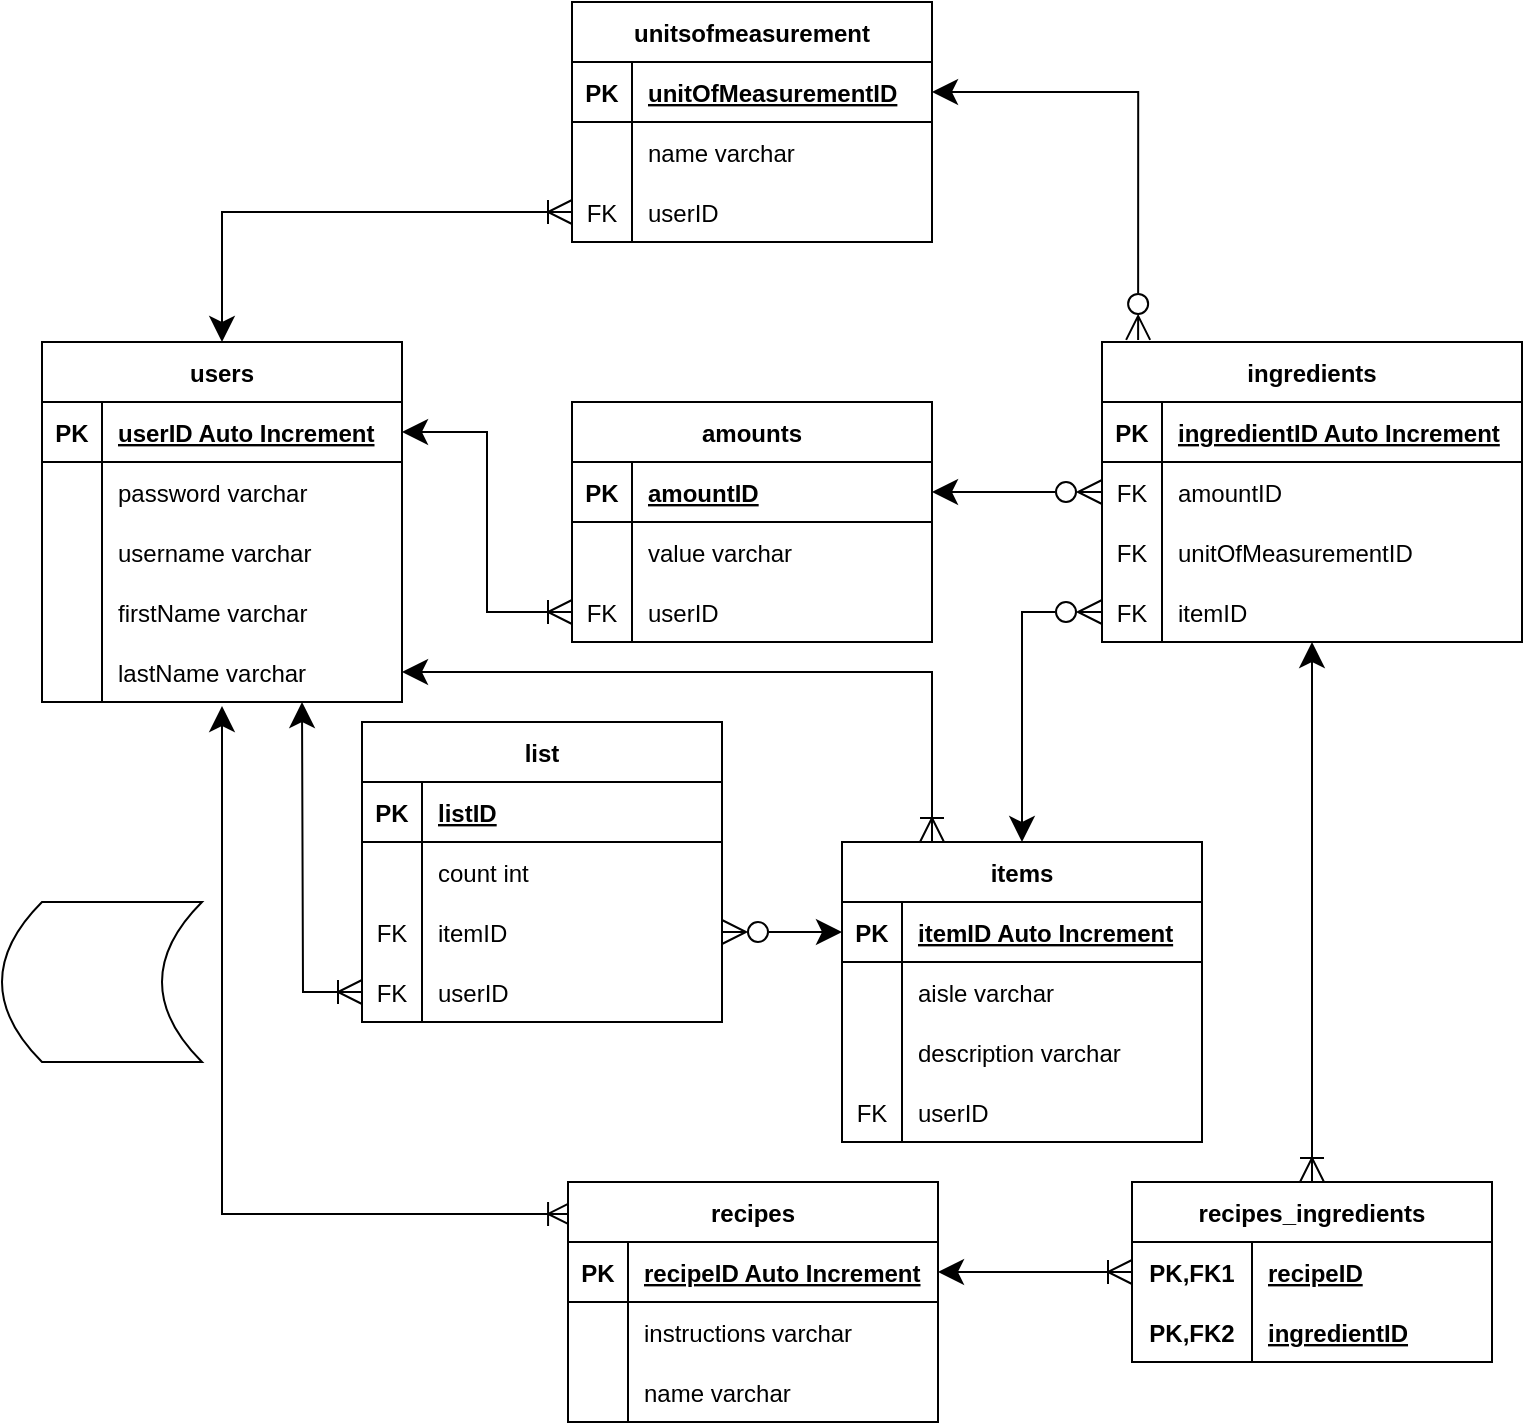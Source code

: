 <mxfile version="19.0.0" type="github">
  <diagram id="sZjVrMlbHQH7y-1jnK4U" name="Page-1">
    <mxGraphModel dx="950" dy="454" grid="1" gridSize="10" guides="1" tooltips="1" connect="1" arrows="1" fold="1" page="1" pageScale="1" pageWidth="850" pageHeight="1100" math="0" shadow="0">
      <root>
        <object label="" userID="" username="" password="" firstName="" lastName="" id="0">
          <mxCell />
        </object>
        <mxCell id="1" parent="0" />
        <mxCell id="4wrpcH3v7Khurkjo0Etw-15" value="users" style="shape=table;startSize=30;container=1;collapsible=0;childLayout=tableLayout;fixedRows=1;rowLines=0;fontStyle=1;align=center;resizeLast=1;rounded=0;shadow=0;sketch=0;fillColor=#FFFFFF;backgroundOutline=0;resizable=0;rotatable=0;fillOpacity=100;strokeOpacity=100;noLabel=0;" parent="1" vertex="1">
          <mxGeometry x="70" y="210" width="180" height="180" as="geometry" />
        </mxCell>
        <mxCell id="4wrpcH3v7Khurkjo0Etw-16" value="" style="shape=tableRow;horizontal=0;startSize=0;swimlaneHead=0;swimlaneBody=0;fillColor=none;collapsible=0;dropTarget=0;points=[[0,0.5],[1,0.5]];portConstraint=eastwest;top=0;left=0;right=0;bottom=1;" parent="4wrpcH3v7Khurkjo0Etw-15" vertex="1">
          <mxGeometry y="30" width="180" height="30" as="geometry" />
        </mxCell>
        <mxCell id="4wrpcH3v7Khurkjo0Etw-17" value="PK" style="shape=partialRectangle;connectable=0;fillColor=none;top=0;left=0;bottom=0;right=0;fontStyle=1;overflow=hidden;" parent="4wrpcH3v7Khurkjo0Etw-16" vertex="1">
          <mxGeometry width="30" height="30" as="geometry">
            <mxRectangle width="30" height="30" as="alternateBounds" />
          </mxGeometry>
        </mxCell>
        <mxCell id="4wrpcH3v7Khurkjo0Etw-18" value="userID Auto Increment" style="shape=partialRectangle;connectable=0;fillColor=none;top=0;left=0;bottom=0;right=0;align=left;spacingLeft=6;fontStyle=5;overflow=hidden;" parent="4wrpcH3v7Khurkjo0Etw-16" vertex="1">
          <mxGeometry x="30" width="150" height="30" as="geometry">
            <mxRectangle width="150" height="30" as="alternateBounds" />
          </mxGeometry>
        </mxCell>
        <mxCell id="4wrpcH3v7Khurkjo0Etw-22" value="" style="shape=tableRow;horizontal=0;startSize=0;swimlaneHead=0;swimlaneBody=0;fillColor=none;collapsible=0;dropTarget=0;points=[[0,0.5],[1,0.5]];portConstraint=eastwest;top=0;left=0;right=0;bottom=0;" parent="4wrpcH3v7Khurkjo0Etw-15" vertex="1">
          <mxGeometry y="60" width="180" height="30" as="geometry" />
        </mxCell>
        <mxCell id="4wrpcH3v7Khurkjo0Etw-23" value="" style="shape=partialRectangle;connectable=0;fillColor=none;top=0;left=0;bottom=0;right=0;editable=1;overflow=hidden;" parent="4wrpcH3v7Khurkjo0Etw-22" vertex="1">
          <mxGeometry width="30" height="30" as="geometry">
            <mxRectangle width="30" height="30" as="alternateBounds" />
          </mxGeometry>
        </mxCell>
        <mxCell id="4wrpcH3v7Khurkjo0Etw-24" value="password varchar" style="shape=partialRectangle;connectable=0;fillColor=none;top=0;left=0;bottom=0;right=0;align=left;spacingLeft=6;overflow=hidden;" parent="4wrpcH3v7Khurkjo0Etw-22" vertex="1">
          <mxGeometry x="30" width="150" height="30" as="geometry">
            <mxRectangle width="150" height="30" as="alternateBounds" />
          </mxGeometry>
        </mxCell>
        <mxCell id="4wrpcH3v7Khurkjo0Etw-19" value="" style="shape=tableRow;horizontal=0;startSize=0;swimlaneHead=0;swimlaneBody=0;fillColor=none;collapsible=0;dropTarget=0;points=[[0,0.5],[1,0.5]];portConstraint=eastwest;top=0;left=0;right=0;bottom=0;" parent="4wrpcH3v7Khurkjo0Etw-15" vertex="1">
          <mxGeometry y="90" width="180" height="30" as="geometry" />
        </mxCell>
        <mxCell id="4wrpcH3v7Khurkjo0Etw-20" value="" style="shape=partialRectangle;connectable=0;fillColor=none;top=0;left=0;bottom=0;right=0;editable=1;overflow=hidden;" parent="4wrpcH3v7Khurkjo0Etw-19" vertex="1">
          <mxGeometry width="30" height="30" as="geometry">
            <mxRectangle width="30" height="30" as="alternateBounds" />
          </mxGeometry>
        </mxCell>
        <mxCell id="4wrpcH3v7Khurkjo0Etw-21" value="username varchar" style="shape=partialRectangle;connectable=0;fillColor=none;top=0;left=0;bottom=0;right=0;align=left;spacingLeft=6;overflow=hidden;" parent="4wrpcH3v7Khurkjo0Etw-19" vertex="1">
          <mxGeometry x="30" width="150" height="30" as="geometry">
            <mxRectangle width="150" height="30" as="alternateBounds" />
          </mxGeometry>
        </mxCell>
        <mxCell id="4wrpcH3v7Khurkjo0Etw-25" value="" style="shape=tableRow;horizontal=0;startSize=0;swimlaneHead=0;swimlaneBody=0;fillColor=none;collapsible=0;dropTarget=0;points=[[0,0.5],[1,0.5]];portConstraint=eastwest;top=0;left=0;right=0;bottom=0;" parent="4wrpcH3v7Khurkjo0Etw-15" vertex="1">
          <mxGeometry y="120" width="180" height="30" as="geometry" />
        </mxCell>
        <mxCell id="4wrpcH3v7Khurkjo0Etw-26" value="" style="shape=partialRectangle;connectable=0;fillColor=none;top=0;left=0;bottom=0;right=0;editable=1;overflow=hidden;" parent="4wrpcH3v7Khurkjo0Etw-25" vertex="1">
          <mxGeometry width="30" height="30" as="geometry">
            <mxRectangle width="30" height="30" as="alternateBounds" />
          </mxGeometry>
        </mxCell>
        <mxCell id="4wrpcH3v7Khurkjo0Etw-27" value="firstName varchar" style="shape=partialRectangle;connectable=0;fillColor=none;top=0;left=0;bottom=0;right=0;align=left;spacingLeft=6;overflow=hidden;" parent="4wrpcH3v7Khurkjo0Etw-25" vertex="1">
          <mxGeometry x="30" width="150" height="30" as="geometry">
            <mxRectangle width="150" height="30" as="alternateBounds" />
          </mxGeometry>
        </mxCell>
        <mxCell id="4wrpcH3v7Khurkjo0Etw-31" style="shape=tableRow;horizontal=0;startSize=0;swimlaneHead=0;swimlaneBody=0;fillColor=none;collapsible=0;dropTarget=0;points=[[0,0.5],[1,0.5]];portConstraint=eastwest;top=0;left=0;right=0;bottom=0;" parent="4wrpcH3v7Khurkjo0Etw-15" vertex="1">
          <mxGeometry y="150" width="180" height="30" as="geometry" />
        </mxCell>
        <mxCell id="4wrpcH3v7Khurkjo0Etw-32" style="shape=partialRectangle;connectable=0;fillColor=none;top=0;left=0;bottom=0;right=0;editable=1;overflow=hidden;" parent="4wrpcH3v7Khurkjo0Etw-31" vertex="1">
          <mxGeometry width="30" height="30" as="geometry">
            <mxRectangle width="30" height="30" as="alternateBounds" />
          </mxGeometry>
        </mxCell>
        <mxCell id="4wrpcH3v7Khurkjo0Etw-33" value="lastName varchar" style="shape=partialRectangle;connectable=0;fillColor=none;top=0;left=0;bottom=0;right=0;align=left;spacingLeft=6;overflow=hidden;" parent="4wrpcH3v7Khurkjo0Etw-31" vertex="1">
          <mxGeometry x="30" width="150" height="30" as="geometry">
            <mxRectangle width="150" height="30" as="alternateBounds" />
          </mxGeometry>
        </mxCell>
        <mxCell id="-CMb--glRkZVgNSPvMuJ-9" style="edgeStyle=orthogonalEdgeStyle;rounded=0;orthogonalLoop=1;jettySize=auto;html=1;exitX=0.25;exitY=0;exitDx=0;exitDy=0;entryX=1;entryY=0.5;entryDx=0;entryDy=0;startArrow=ERoneToMany;startFill=0;startSize=10;endSize=10;" parent="1" source="4wrpcH3v7Khurkjo0Etw-34" target="4wrpcH3v7Khurkjo0Etw-31" edge="1">
          <mxGeometry relative="1" as="geometry" />
        </mxCell>
        <mxCell id="4wrpcH3v7Khurkjo0Etw-34" value="items" style="shape=table;startSize=30;container=1;collapsible=1;childLayout=tableLayout;fixedRows=1;rowLines=0;fontStyle=1;align=center;resizeLast=1;rounded=0;shadow=0;sketch=0;fillColor=#FFFFFF;" parent="1" vertex="1">
          <mxGeometry x="470" y="460" width="180" height="150" as="geometry" />
        </mxCell>
        <mxCell id="4wrpcH3v7Khurkjo0Etw-35" value="" style="shape=tableRow;horizontal=0;startSize=0;swimlaneHead=0;swimlaneBody=0;fillColor=none;collapsible=0;dropTarget=0;points=[[0,0.5],[1,0.5]];portConstraint=eastwest;top=0;left=0;right=0;bottom=1;rounded=0;shadow=0;sketch=0;" parent="4wrpcH3v7Khurkjo0Etw-34" vertex="1">
          <mxGeometry y="30" width="180" height="30" as="geometry" />
        </mxCell>
        <mxCell id="4wrpcH3v7Khurkjo0Etw-36" value="PK" style="shape=partialRectangle;connectable=0;fillColor=none;top=0;left=0;bottom=0;right=0;fontStyle=1;overflow=hidden;rounded=0;shadow=0;sketch=0;" parent="4wrpcH3v7Khurkjo0Etw-35" vertex="1">
          <mxGeometry width="30" height="30" as="geometry">
            <mxRectangle width="30" height="30" as="alternateBounds" />
          </mxGeometry>
        </mxCell>
        <mxCell id="4wrpcH3v7Khurkjo0Etw-37" value="itemID Auto Increment" style="shape=partialRectangle;connectable=0;fillColor=none;top=0;left=0;bottom=0;right=0;align=left;spacingLeft=6;fontStyle=5;overflow=hidden;rounded=0;shadow=0;sketch=0;" parent="4wrpcH3v7Khurkjo0Etw-35" vertex="1">
          <mxGeometry x="30" width="150" height="30" as="geometry">
            <mxRectangle width="150" height="30" as="alternateBounds" />
          </mxGeometry>
        </mxCell>
        <mxCell id="4wrpcH3v7Khurkjo0Etw-41" value="" style="shape=tableRow;horizontal=0;startSize=0;swimlaneHead=0;swimlaneBody=0;fillColor=none;collapsible=0;dropTarget=0;points=[[0,0.5],[1,0.5]];portConstraint=eastwest;top=0;left=0;right=0;bottom=0;rounded=0;shadow=0;sketch=0;" parent="4wrpcH3v7Khurkjo0Etw-34" vertex="1">
          <mxGeometry y="60" width="180" height="30" as="geometry" />
        </mxCell>
        <mxCell id="4wrpcH3v7Khurkjo0Etw-42" value="" style="shape=partialRectangle;connectable=0;fillColor=none;top=0;left=0;bottom=0;right=0;editable=1;overflow=hidden;rounded=0;shadow=0;sketch=0;" parent="4wrpcH3v7Khurkjo0Etw-41" vertex="1">
          <mxGeometry width="30" height="30" as="geometry">
            <mxRectangle width="30" height="30" as="alternateBounds" />
          </mxGeometry>
        </mxCell>
        <mxCell id="4wrpcH3v7Khurkjo0Etw-43" value="aisle varchar" style="shape=partialRectangle;connectable=0;fillColor=none;top=0;left=0;bottom=0;right=0;align=left;spacingLeft=6;overflow=hidden;rounded=0;shadow=0;sketch=0;" parent="4wrpcH3v7Khurkjo0Etw-41" vertex="1">
          <mxGeometry x="30" width="150" height="30" as="geometry">
            <mxRectangle width="150" height="30" as="alternateBounds" />
          </mxGeometry>
        </mxCell>
        <mxCell id="4wrpcH3v7Khurkjo0Etw-38" value="" style="shape=tableRow;horizontal=0;startSize=0;swimlaneHead=0;swimlaneBody=0;fillColor=none;collapsible=0;dropTarget=0;points=[[0,0.5],[1,0.5]];portConstraint=eastwest;top=0;left=0;right=0;bottom=0;rounded=0;shadow=0;sketch=0;" parent="4wrpcH3v7Khurkjo0Etw-34" vertex="1">
          <mxGeometry y="90" width="180" height="30" as="geometry" />
        </mxCell>
        <mxCell id="4wrpcH3v7Khurkjo0Etw-39" value="" style="shape=partialRectangle;connectable=0;fillColor=none;top=0;left=0;bottom=0;right=0;editable=1;overflow=hidden;rounded=0;shadow=0;sketch=0;" parent="4wrpcH3v7Khurkjo0Etw-38" vertex="1">
          <mxGeometry width="30" height="30" as="geometry">
            <mxRectangle width="30" height="30" as="alternateBounds" />
          </mxGeometry>
        </mxCell>
        <mxCell id="4wrpcH3v7Khurkjo0Etw-40" value="description varchar" style="shape=partialRectangle;connectable=0;fillColor=none;top=0;left=0;bottom=0;right=0;align=left;spacingLeft=6;overflow=hidden;rounded=0;shadow=0;sketch=0;" parent="4wrpcH3v7Khurkjo0Etw-38" vertex="1">
          <mxGeometry x="30" width="150" height="30" as="geometry">
            <mxRectangle width="150" height="30" as="alternateBounds" />
          </mxGeometry>
        </mxCell>
        <mxCell id="4wrpcH3v7Khurkjo0Etw-44" value="" style="shape=tableRow;horizontal=0;startSize=0;swimlaneHead=0;swimlaneBody=0;fillColor=none;collapsible=0;dropTarget=0;points=[[0,0.5],[1,0.5]];portConstraint=eastwest;top=0;left=0;right=0;bottom=0;rounded=0;shadow=0;sketch=0;" parent="4wrpcH3v7Khurkjo0Etw-34" vertex="1">
          <mxGeometry y="120" width="180" height="30" as="geometry" />
        </mxCell>
        <mxCell id="4wrpcH3v7Khurkjo0Etw-45" value="FK" style="shape=partialRectangle;connectable=0;fillColor=none;top=0;left=0;bottom=0;right=0;editable=1;overflow=hidden;rounded=0;shadow=0;sketch=0;" parent="4wrpcH3v7Khurkjo0Etw-44" vertex="1">
          <mxGeometry width="30" height="30" as="geometry">
            <mxRectangle width="30" height="30" as="alternateBounds" />
          </mxGeometry>
        </mxCell>
        <mxCell id="4wrpcH3v7Khurkjo0Etw-46" value="userID" style="shape=partialRectangle;connectable=0;fillColor=none;top=0;left=0;bottom=0;right=0;align=left;spacingLeft=6;overflow=hidden;rounded=0;shadow=0;sketch=0;" parent="4wrpcH3v7Khurkjo0Etw-44" vertex="1">
          <mxGeometry x="30" width="150" height="30" as="geometry">
            <mxRectangle width="150" height="30" as="alternateBounds" />
          </mxGeometry>
        </mxCell>
        <mxCell id="-CMb--glRkZVgNSPvMuJ-3" style="edgeStyle=orthogonalEdgeStyle;rounded=0;orthogonalLoop=1;jettySize=auto;html=1;entryX=1;entryY=0.5;entryDx=0;entryDy=0;startArrow=ERzeroToMany;startFill=0;startSize=10;endSize=10;exitX=0.086;exitY=-0.007;exitDx=0;exitDy=0;exitPerimeter=0;" parent="1" source="4wrpcH3v7Khurkjo0Etw-50" target="olgFny7mYtI0Rv0lb08G-20" edge="1">
          <mxGeometry relative="1" as="geometry">
            <Array as="points">
              <mxPoint x="618" y="85" />
            </Array>
          </mxGeometry>
        </mxCell>
        <mxCell id="-CMb--glRkZVgNSPvMuJ-4" style="edgeStyle=orthogonalEdgeStyle;rounded=0;orthogonalLoop=1;jettySize=auto;html=1;entryX=1;entryY=0.5;entryDx=0;entryDy=0;startArrow=ERzeroToMany;startFill=0;startSize=10;endSize=10;exitX=0;exitY=0.5;exitDx=0;exitDy=0;" parent="1" source="4wrpcH3v7Khurkjo0Etw-54" target="olgFny7mYtI0Rv0lb08G-5" edge="1">
          <mxGeometry relative="1" as="geometry" />
        </mxCell>
        <mxCell id="4wrpcH3v7Khurkjo0Etw-50" value="ingredients" style="shape=table;startSize=30;container=1;collapsible=1;childLayout=tableLayout;fixedRows=1;rowLines=0;fontStyle=1;align=center;resizeLast=1;rounded=0;shadow=0;sketch=0;fillColor=#FFFFFF;" parent="1" vertex="1">
          <mxGeometry x="600" y="210" width="210" height="150" as="geometry" />
        </mxCell>
        <mxCell id="4wrpcH3v7Khurkjo0Etw-51" value="" style="shape=tableRow;horizontal=0;startSize=0;swimlaneHead=0;swimlaneBody=0;fillColor=none;collapsible=0;dropTarget=0;points=[[0,0.5],[1,0.5]];portConstraint=eastwest;top=0;left=0;right=0;bottom=1;rounded=0;shadow=0;sketch=0;" parent="4wrpcH3v7Khurkjo0Etw-50" vertex="1">
          <mxGeometry y="30" width="210" height="30" as="geometry" />
        </mxCell>
        <mxCell id="4wrpcH3v7Khurkjo0Etw-52" value="PK" style="shape=partialRectangle;connectable=0;fillColor=none;top=0;left=0;bottom=0;right=0;fontStyle=1;overflow=hidden;rounded=0;shadow=0;sketch=0;" parent="4wrpcH3v7Khurkjo0Etw-51" vertex="1">
          <mxGeometry width="30" height="30" as="geometry">
            <mxRectangle width="30" height="30" as="alternateBounds" />
          </mxGeometry>
        </mxCell>
        <mxCell id="4wrpcH3v7Khurkjo0Etw-53" value="ingredientID Auto Increment" style="shape=partialRectangle;connectable=0;fillColor=none;top=0;left=0;bottom=0;right=0;align=left;spacingLeft=6;fontStyle=5;overflow=hidden;rounded=0;shadow=0;sketch=0;" parent="4wrpcH3v7Khurkjo0Etw-51" vertex="1">
          <mxGeometry x="30" width="180" height="30" as="geometry">
            <mxRectangle width="180" height="30" as="alternateBounds" />
          </mxGeometry>
        </mxCell>
        <mxCell id="4wrpcH3v7Khurkjo0Etw-54" value="" style="shape=tableRow;horizontal=0;startSize=0;swimlaneHead=0;swimlaneBody=0;fillColor=none;collapsible=0;dropTarget=0;points=[[0,0.5],[1,0.5]];portConstraint=eastwest;top=0;left=0;right=0;bottom=0;rounded=0;shadow=0;sketch=0;" parent="4wrpcH3v7Khurkjo0Etw-50" vertex="1">
          <mxGeometry y="60" width="210" height="30" as="geometry" />
        </mxCell>
        <mxCell id="4wrpcH3v7Khurkjo0Etw-55" value="FK" style="shape=partialRectangle;connectable=0;fillColor=none;top=0;left=0;bottom=0;right=0;editable=1;overflow=hidden;rounded=0;shadow=0;sketch=0;" parent="4wrpcH3v7Khurkjo0Etw-54" vertex="1">
          <mxGeometry width="30" height="30" as="geometry">
            <mxRectangle width="30" height="30" as="alternateBounds" />
          </mxGeometry>
        </mxCell>
        <mxCell id="4wrpcH3v7Khurkjo0Etw-56" value="amountID" style="shape=partialRectangle;connectable=0;fillColor=none;top=0;left=0;bottom=0;right=0;align=left;spacingLeft=6;overflow=hidden;rounded=0;shadow=0;sketch=0;" parent="4wrpcH3v7Khurkjo0Etw-54" vertex="1">
          <mxGeometry x="30" width="180" height="30" as="geometry">
            <mxRectangle width="180" height="30" as="alternateBounds" />
          </mxGeometry>
        </mxCell>
        <mxCell id="4wrpcH3v7Khurkjo0Etw-57" value="" style="shape=tableRow;horizontal=0;startSize=0;swimlaneHead=0;swimlaneBody=0;fillColor=none;collapsible=0;dropTarget=0;points=[[0,0.5],[1,0.5]];portConstraint=eastwest;top=0;left=0;right=0;bottom=0;rounded=0;shadow=0;sketch=0;" parent="4wrpcH3v7Khurkjo0Etw-50" vertex="1">
          <mxGeometry y="90" width="210" height="30" as="geometry" />
        </mxCell>
        <mxCell id="4wrpcH3v7Khurkjo0Etw-58" value="FK" style="shape=partialRectangle;connectable=0;fillColor=none;top=0;left=0;bottom=0;right=0;editable=1;overflow=hidden;rounded=0;shadow=0;sketch=0;" parent="4wrpcH3v7Khurkjo0Etw-57" vertex="1">
          <mxGeometry width="30" height="30" as="geometry">
            <mxRectangle width="30" height="30" as="alternateBounds" />
          </mxGeometry>
        </mxCell>
        <mxCell id="4wrpcH3v7Khurkjo0Etw-59" value="unitOfMeasurementID" style="shape=partialRectangle;connectable=0;fillColor=none;top=0;left=0;bottom=0;right=0;align=left;spacingLeft=6;overflow=hidden;rounded=0;shadow=0;sketch=0;" parent="4wrpcH3v7Khurkjo0Etw-57" vertex="1">
          <mxGeometry x="30" width="180" height="30" as="geometry">
            <mxRectangle width="180" height="30" as="alternateBounds" />
          </mxGeometry>
        </mxCell>
        <mxCell id="4wrpcH3v7Khurkjo0Etw-60" value="" style="shape=tableRow;horizontal=0;startSize=0;swimlaneHead=0;swimlaneBody=0;fillColor=none;collapsible=0;dropTarget=0;points=[[0,0.5],[1,0.5]];portConstraint=eastwest;top=0;left=0;right=0;bottom=0;rounded=0;shadow=0;sketch=0;" parent="4wrpcH3v7Khurkjo0Etw-50" vertex="1">
          <mxGeometry y="120" width="210" height="30" as="geometry" />
        </mxCell>
        <mxCell id="4wrpcH3v7Khurkjo0Etw-61" value="FK" style="shape=partialRectangle;connectable=0;fillColor=none;top=0;left=0;bottom=0;right=0;editable=1;overflow=hidden;rounded=0;shadow=0;sketch=0;" parent="4wrpcH3v7Khurkjo0Etw-60" vertex="1">
          <mxGeometry width="30" height="30" as="geometry">
            <mxRectangle width="30" height="30" as="alternateBounds" />
          </mxGeometry>
        </mxCell>
        <mxCell id="4wrpcH3v7Khurkjo0Etw-62" value="itemID" style="shape=partialRectangle;connectable=0;fillColor=none;top=0;left=0;bottom=0;right=0;align=left;spacingLeft=6;overflow=hidden;rounded=0;shadow=0;sketch=0;" parent="4wrpcH3v7Khurkjo0Etw-60" vertex="1">
          <mxGeometry x="30" width="180" height="30" as="geometry">
            <mxRectangle width="180" height="30" as="alternateBounds" />
          </mxGeometry>
        </mxCell>
        <mxCell id="-CMb--glRkZVgNSPvMuJ-25" style="edgeStyle=orthogonalEdgeStyle;rounded=0;orthogonalLoop=1;jettySize=auto;html=1;entryX=0.5;entryY=1.067;entryDx=0;entryDy=0;entryPerimeter=0;startArrow=ERoneToMany;startFill=0;startSize=10;endSize=10;exitX=0.011;exitY=0.133;exitDx=0;exitDy=0;exitPerimeter=0;" parent="1" source="4wrpcH3v7Khurkjo0Etw-65" target="4wrpcH3v7Khurkjo0Etw-31" edge="1">
          <mxGeometry relative="1" as="geometry">
            <Array as="points">
              <mxPoint x="160" y="646" />
            </Array>
          </mxGeometry>
        </mxCell>
        <mxCell id="4wrpcH3v7Khurkjo0Etw-65" value="recipes" style="shape=table;startSize=30;container=1;collapsible=1;childLayout=tableLayout;fixedRows=1;rowLines=0;fontStyle=1;align=center;resizeLast=1;rounded=0;shadow=0;sketch=0;fillColor=#FFFFFF;" parent="1" vertex="1">
          <mxGeometry x="333" y="630" width="185" height="120" as="geometry" />
        </mxCell>
        <mxCell id="4wrpcH3v7Khurkjo0Etw-66" value="" style="shape=tableRow;horizontal=0;startSize=0;swimlaneHead=0;swimlaneBody=0;fillColor=none;collapsible=0;dropTarget=0;points=[[0,0.5],[1,0.5]];portConstraint=eastwest;top=0;left=0;right=0;bottom=1;rounded=0;shadow=0;sketch=0;" parent="4wrpcH3v7Khurkjo0Etw-65" vertex="1">
          <mxGeometry y="30" width="185" height="30" as="geometry" />
        </mxCell>
        <mxCell id="4wrpcH3v7Khurkjo0Etw-67" value="PK" style="shape=partialRectangle;connectable=0;fillColor=none;top=0;left=0;bottom=0;right=0;fontStyle=1;overflow=hidden;rounded=0;shadow=0;sketch=0;" parent="4wrpcH3v7Khurkjo0Etw-66" vertex="1">
          <mxGeometry width="30" height="30" as="geometry">
            <mxRectangle width="30" height="30" as="alternateBounds" />
          </mxGeometry>
        </mxCell>
        <mxCell id="4wrpcH3v7Khurkjo0Etw-68" value="recipeID Auto Increment" style="shape=partialRectangle;connectable=0;fillColor=none;top=0;left=0;bottom=0;right=0;align=left;spacingLeft=6;fontStyle=5;overflow=hidden;rounded=0;shadow=0;sketch=0;" parent="4wrpcH3v7Khurkjo0Etw-66" vertex="1">
          <mxGeometry x="30" width="155" height="30" as="geometry">
            <mxRectangle width="155" height="30" as="alternateBounds" />
          </mxGeometry>
        </mxCell>
        <mxCell id="4wrpcH3v7Khurkjo0Etw-72" value="" style="shape=tableRow;horizontal=0;startSize=0;swimlaneHead=0;swimlaneBody=0;fillColor=none;collapsible=0;dropTarget=0;points=[[0,0.5],[1,0.5]];portConstraint=eastwest;top=0;left=0;right=0;bottom=0;rounded=0;shadow=0;sketch=0;" parent="4wrpcH3v7Khurkjo0Etw-65" vertex="1">
          <mxGeometry y="60" width="185" height="30" as="geometry" />
        </mxCell>
        <mxCell id="4wrpcH3v7Khurkjo0Etw-73" value="" style="shape=partialRectangle;connectable=0;fillColor=none;top=0;left=0;bottom=0;right=0;editable=1;overflow=hidden;rounded=0;shadow=0;sketch=0;" parent="4wrpcH3v7Khurkjo0Etw-72" vertex="1">
          <mxGeometry width="30" height="30" as="geometry">
            <mxRectangle width="30" height="30" as="alternateBounds" />
          </mxGeometry>
        </mxCell>
        <mxCell id="4wrpcH3v7Khurkjo0Etw-74" value="instructions varchar" style="shape=partialRectangle;connectable=0;fillColor=none;top=0;left=0;bottom=0;right=0;align=left;spacingLeft=6;overflow=hidden;rounded=0;shadow=0;sketch=0;" parent="4wrpcH3v7Khurkjo0Etw-72" vertex="1">
          <mxGeometry x="30" width="155" height="30" as="geometry">
            <mxRectangle width="155" height="30" as="alternateBounds" />
          </mxGeometry>
        </mxCell>
        <mxCell id="4wrpcH3v7Khurkjo0Etw-69" value="" style="shape=tableRow;horizontal=0;startSize=0;swimlaneHead=0;swimlaneBody=0;fillColor=none;collapsible=0;dropTarget=0;points=[[0,0.5],[1,0.5]];portConstraint=eastwest;top=0;left=0;right=0;bottom=0;rounded=0;shadow=0;sketch=0;" parent="4wrpcH3v7Khurkjo0Etw-65" vertex="1">
          <mxGeometry y="90" width="185" height="30" as="geometry" />
        </mxCell>
        <mxCell id="4wrpcH3v7Khurkjo0Etw-70" value="" style="shape=partialRectangle;connectable=0;fillColor=none;top=0;left=0;bottom=0;right=0;editable=1;overflow=hidden;rounded=0;shadow=0;sketch=0;" parent="4wrpcH3v7Khurkjo0Etw-69" vertex="1">
          <mxGeometry width="30" height="30" as="geometry">
            <mxRectangle width="30" height="30" as="alternateBounds" />
          </mxGeometry>
        </mxCell>
        <mxCell id="4wrpcH3v7Khurkjo0Etw-71" value="name varchar" style="shape=partialRectangle;connectable=0;fillColor=none;top=0;left=0;bottom=0;right=0;align=left;spacingLeft=6;overflow=hidden;rounded=0;shadow=0;sketch=0;" parent="4wrpcH3v7Khurkjo0Etw-69" vertex="1">
          <mxGeometry x="30" width="155" height="30" as="geometry">
            <mxRectangle width="155" height="30" as="alternateBounds" />
          </mxGeometry>
        </mxCell>
        <mxCell id="olgFny7mYtI0Rv0lb08G-4" value="amounts" style="shape=table;startSize=30;container=1;collapsible=1;childLayout=tableLayout;fixedRows=1;rowLines=0;fontStyle=1;align=center;resizeLast=1;" parent="1" vertex="1">
          <mxGeometry x="335" y="240" width="180" height="120" as="geometry" />
        </mxCell>
        <mxCell id="olgFny7mYtI0Rv0lb08G-5" value="" style="shape=tableRow;horizontal=0;startSize=0;swimlaneHead=0;swimlaneBody=0;fillColor=none;collapsible=0;dropTarget=0;points=[[0,0.5],[1,0.5]];portConstraint=eastwest;top=0;left=0;right=0;bottom=1;" parent="olgFny7mYtI0Rv0lb08G-4" vertex="1">
          <mxGeometry y="30" width="180" height="30" as="geometry" />
        </mxCell>
        <mxCell id="olgFny7mYtI0Rv0lb08G-6" value="PK" style="shape=partialRectangle;connectable=0;fillColor=none;top=0;left=0;bottom=0;right=0;fontStyle=1;overflow=hidden;" parent="olgFny7mYtI0Rv0lb08G-5" vertex="1">
          <mxGeometry width="30" height="30" as="geometry">
            <mxRectangle width="30" height="30" as="alternateBounds" />
          </mxGeometry>
        </mxCell>
        <mxCell id="olgFny7mYtI0Rv0lb08G-7" value="amountID" style="shape=partialRectangle;connectable=0;fillColor=none;top=0;left=0;bottom=0;right=0;align=left;spacingLeft=6;fontStyle=5;overflow=hidden;" parent="olgFny7mYtI0Rv0lb08G-5" vertex="1">
          <mxGeometry x="30" width="150" height="30" as="geometry">
            <mxRectangle width="150" height="30" as="alternateBounds" />
          </mxGeometry>
        </mxCell>
        <mxCell id="olgFny7mYtI0Rv0lb08G-8" value="" style="shape=tableRow;horizontal=0;startSize=0;swimlaneHead=0;swimlaneBody=0;fillColor=none;collapsible=0;dropTarget=0;points=[[0,0.5],[1,0.5]];portConstraint=eastwest;top=0;left=0;right=0;bottom=0;" parent="olgFny7mYtI0Rv0lb08G-4" vertex="1">
          <mxGeometry y="60" width="180" height="30" as="geometry" />
        </mxCell>
        <mxCell id="olgFny7mYtI0Rv0lb08G-9" value="" style="shape=partialRectangle;connectable=0;fillColor=none;top=0;left=0;bottom=0;right=0;editable=1;overflow=hidden;" parent="olgFny7mYtI0Rv0lb08G-8" vertex="1">
          <mxGeometry width="30" height="30" as="geometry">
            <mxRectangle width="30" height="30" as="alternateBounds" />
          </mxGeometry>
        </mxCell>
        <mxCell id="olgFny7mYtI0Rv0lb08G-10" value="value varchar" style="shape=partialRectangle;connectable=0;fillColor=none;top=0;left=0;bottom=0;right=0;align=left;spacingLeft=6;overflow=hidden;" parent="olgFny7mYtI0Rv0lb08G-8" vertex="1">
          <mxGeometry x="30" width="150" height="30" as="geometry">
            <mxRectangle width="150" height="30" as="alternateBounds" />
          </mxGeometry>
        </mxCell>
        <mxCell id="olgFny7mYtI0Rv0lb08G-32" value="" style="shape=tableRow;horizontal=0;startSize=0;swimlaneHead=0;swimlaneBody=0;fillColor=none;collapsible=0;dropTarget=0;points=[[0,0.5],[1,0.5]];portConstraint=eastwest;top=0;left=0;right=0;bottom=0;" parent="olgFny7mYtI0Rv0lb08G-4" vertex="1">
          <mxGeometry y="90" width="180" height="30" as="geometry" />
        </mxCell>
        <mxCell id="olgFny7mYtI0Rv0lb08G-33" value="FK" style="shape=partialRectangle;connectable=0;fillColor=none;top=0;left=0;bottom=0;right=0;editable=1;overflow=hidden;" parent="olgFny7mYtI0Rv0lb08G-32" vertex="1">
          <mxGeometry width="30" height="30" as="geometry">
            <mxRectangle width="30" height="30" as="alternateBounds" />
          </mxGeometry>
        </mxCell>
        <mxCell id="olgFny7mYtI0Rv0lb08G-34" value="userID" style="shape=partialRectangle;connectable=0;fillColor=none;top=0;left=0;bottom=0;right=0;align=left;spacingLeft=6;overflow=hidden;" parent="olgFny7mYtI0Rv0lb08G-32" vertex="1">
          <mxGeometry x="30" width="150" height="30" as="geometry">
            <mxRectangle width="150" height="30" as="alternateBounds" />
          </mxGeometry>
        </mxCell>
        <mxCell id="olgFny7mYtI0Rv0lb08G-19" value="unitsofmeasurement" style="shape=table;startSize=30;container=1;collapsible=1;childLayout=tableLayout;fixedRows=1;rowLines=0;fontStyle=1;align=center;resizeLast=1;" parent="1" vertex="1">
          <mxGeometry x="335" y="40" width="180" height="120" as="geometry" />
        </mxCell>
        <mxCell id="olgFny7mYtI0Rv0lb08G-20" value="" style="shape=tableRow;horizontal=0;startSize=0;swimlaneHead=0;swimlaneBody=0;fillColor=none;collapsible=0;dropTarget=0;points=[[0,0.5],[1,0.5]];portConstraint=eastwest;top=0;left=0;right=0;bottom=1;" parent="olgFny7mYtI0Rv0lb08G-19" vertex="1">
          <mxGeometry y="30" width="180" height="30" as="geometry" />
        </mxCell>
        <mxCell id="olgFny7mYtI0Rv0lb08G-21" value="PK" style="shape=partialRectangle;connectable=0;fillColor=none;top=0;left=0;bottom=0;right=0;fontStyle=1;overflow=hidden;" parent="olgFny7mYtI0Rv0lb08G-20" vertex="1">
          <mxGeometry width="30" height="30" as="geometry">
            <mxRectangle width="30" height="30" as="alternateBounds" />
          </mxGeometry>
        </mxCell>
        <mxCell id="olgFny7mYtI0Rv0lb08G-22" value="unitOfMeasurementID" style="shape=partialRectangle;connectable=0;fillColor=none;top=0;left=0;bottom=0;right=0;align=left;spacingLeft=6;fontStyle=5;overflow=hidden;" parent="olgFny7mYtI0Rv0lb08G-20" vertex="1">
          <mxGeometry x="30" width="150" height="30" as="geometry">
            <mxRectangle width="150" height="30" as="alternateBounds" />
          </mxGeometry>
        </mxCell>
        <mxCell id="olgFny7mYtI0Rv0lb08G-23" value="" style="shape=tableRow;horizontal=0;startSize=0;swimlaneHead=0;swimlaneBody=0;fillColor=none;collapsible=0;dropTarget=0;points=[[0,0.5],[1,0.5]];portConstraint=eastwest;top=0;left=0;right=0;bottom=0;" parent="olgFny7mYtI0Rv0lb08G-19" vertex="1">
          <mxGeometry y="60" width="180" height="30" as="geometry" />
        </mxCell>
        <mxCell id="olgFny7mYtI0Rv0lb08G-24" value="" style="shape=partialRectangle;connectable=0;fillColor=none;top=0;left=0;bottom=0;right=0;editable=1;overflow=hidden;" parent="olgFny7mYtI0Rv0lb08G-23" vertex="1">
          <mxGeometry width="30" height="30" as="geometry">
            <mxRectangle width="30" height="30" as="alternateBounds" />
          </mxGeometry>
        </mxCell>
        <mxCell id="olgFny7mYtI0Rv0lb08G-25" value="name varchar" style="shape=partialRectangle;connectable=0;fillColor=none;top=0;left=0;bottom=0;right=0;align=left;spacingLeft=6;overflow=hidden;" parent="olgFny7mYtI0Rv0lb08G-23" vertex="1">
          <mxGeometry x="30" width="150" height="30" as="geometry">
            <mxRectangle width="150" height="30" as="alternateBounds" />
          </mxGeometry>
        </mxCell>
        <mxCell id="olgFny7mYtI0Rv0lb08G-42" value="" style="shape=tableRow;horizontal=0;startSize=0;swimlaneHead=0;swimlaneBody=0;fillColor=none;collapsible=0;dropTarget=0;points=[[0,0.5],[1,0.5]];portConstraint=eastwest;top=0;left=0;right=0;bottom=0;" parent="olgFny7mYtI0Rv0lb08G-19" vertex="1">
          <mxGeometry y="90" width="180" height="30" as="geometry" />
        </mxCell>
        <mxCell id="olgFny7mYtI0Rv0lb08G-43" value="FK" style="shape=partialRectangle;connectable=0;fillColor=none;top=0;left=0;bottom=0;right=0;editable=1;overflow=hidden;" parent="olgFny7mYtI0Rv0lb08G-42" vertex="1">
          <mxGeometry width="30" height="30" as="geometry">
            <mxRectangle width="30" height="30" as="alternateBounds" />
          </mxGeometry>
        </mxCell>
        <mxCell id="olgFny7mYtI0Rv0lb08G-44" value="userID" style="shape=partialRectangle;connectable=0;fillColor=none;top=0;left=0;bottom=0;right=0;align=left;spacingLeft=6;overflow=hidden;" parent="olgFny7mYtI0Rv0lb08G-42" vertex="1">
          <mxGeometry x="30" width="150" height="30" as="geometry">
            <mxRectangle width="150" height="30" as="alternateBounds" />
          </mxGeometry>
        </mxCell>
        <mxCell id="-CMb--glRkZVgNSPvMuJ-6" style="edgeStyle=orthogonalEdgeStyle;rounded=0;orthogonalLoop=1;jettySize=auto;html=1;entryX=0.5;entryY=1;entryDx=0;entryDy=0;entryPerimeter=0;startArrow=ERoneToMany;startFill=0;startSize=10;endSize=10;" parent="1" source="pCW7ipnKabYTmHcVQ1BP-14" target="4wrpcH3v7Khurkjo0Etw-60" edge="1">
          <mxGeometry relative="1" as="geometry" />
        </mxCell>
        <mxCell id="-CMb--glRkZVgNSPvMuJ-7" style="edgeStyle=orthogonalEdgeStyle;rounded=0;orthogonalLoop=1;jettySize=auto;html=1;startArrow=ERoneToMany;startFill=0;startSize=10;endSize=10;exitX=0;exitY=0.5;exitDx=0;exitDy=0;entryX=1;entryY=0.5;entryDx=0;entryDy=0;" parent="1" source="pCW7ipnKabYTmHcVQ1BP-15" target="4wrpcH3v7Khurkjo0Etw-66" edge="1">
          <mxGeometry relative="1" as="geometry">
            <mxPoint x="610" y="690" as="sourcePoint" />
            <mxPoint x="530" y="685" as="targetPoint" />
          </mxGeometry>
        </mxCell>
        <mxCell id="pCW7ipnKabYTmHcVQ1BP-14" value="recipes_ingredients" style="shape=table;startSize=30;container=1;collapsible=1;childLayout=tableLayout;fixedRows=1;rowLines=0;fontStyle=1;align=center;resizeLast=1;" parent="1" vertex="1">
          <mxGeometry x="615" y="630" width="180" height="90" as="geometry" />
        </mxCell>
        <mxCell id="pCW7ipnKabYTmHcVQ1BP-15" value="" style="shape=tableRow;horizontal=0;startSize=0;swimlaneHead=0;swimlaneBody=0;fillColor=none;collapsible=0;dropTarget=0;points=[[0,0.5],[1,0.5]];portConstraint=eastwest;top=0;left=0;right=0;bottom=0;" parent="pCW7ipnKabYTmHcVQ1BP-14" vertex="1">
          <mxGeometry y="30" width="180" height="30" as="geometry" />
        </mxCell>
        <mxCell id="pCW7ipnKabYTmHcVQ1BP-16" value="PK,FK1" style="shape=partialRectangle;connectable=0;fillColor=none;top=0;left=0;bottom=0;right=0;fontStyle=1;overflow=hidden;" parent="pCW7ipnKabYTmHcVQ1BP-15" vertex="1">
          <mxGeometry width="60" height="30" as="geometry">
            <mxRectangle width="60" height="30" as="alternateBounds" />
          </mxGeometry>
        </mxCell>
        <mxCell id="pCW7ipnKabYTmHcVQ1BP-17" value="recipeID" style="shape=partialRectangle;connectable=0;fillColor=none;top=0;left=0;bottom=0;right=0;align=left;spacingLeft=6;fontStyle=5;overflow=hidden;" parent="pCW7ipnKabYTmHcVQ1BP-15" vertex="1">
          <mxGeometry x="60" width="120" height="30" as="geometry">
            <mxRectangle width="120" height="30" as="alternateBounds" />
          </mxGeometry>
        </mxCell>
        <mxCell id="pCW7ipnKabYTmHcVQ1BP-18" value="" style="shape=tableRow;horizontal=0;startSize=0;swimlaneHead=0;swimlaneBody=0;fillColor=none;collapsible=0;dropTarget=0;points=[[0,0.5],[1,0.5]];portConstraint=eastwest;top=0;left=0;right=0;bottom=1;" parent="pCW7ipnKabYTmHcVQ1BP-14" vertex="1">
          <mxGeometry y="60" width="180" height="30" as="geometry" />
        </mxCell>
        <mxCell id="pCW7ipnKabYTmHcVQ1BP-19" value="PK,FK2" style="shape=partialRectangle;connectable=0;fillColor=none;top=0;left=0;bottom=0;right=0;fontStyle=1;overflow=hidden;" parent="pCW7ipnKabYTmHcVQ1BP-18" vertex="1">
          <mxGeometry width="60" height="30" as="geometry">
            <mxRectangle width="60" height="30" as="alternateBounds" />
          </mxGeometry>
        </mxCell>
        <mxCell id="pCW7ipnKabYTmHcVQ1BP-20" value="ingredientID" style="shape=partialRectangle;connectable=0;fillColor=none;top=0;left=0;bottom=0;right=0;align=left;spacingLeft=6;fontStyle=5;overflow=hidden;" parent="pCW7ipnKabYTmHcVQ1BP-18" vertex="1">
          <mxGeometry x="60" width="120" height="30" as="geometry">
            <mxRectangle width="120" height="30" as="alternateBounds" />
          </mxGeometry>
        </mxCell>
        <mxCell id="pCW7ipnKabYTmHcVQ1BP-43" value="list" style="shape=table;startSize=30;container=1;collapsible=1;childLayout=tableLayout;fixedRows=1;rowLines=0;fontStyle=1;align=center;resizeLast=1;" parent="1" vertex="1">
          <mxGeometry x="230" y="400" width="180" height="150" as="geometry">
            <mxRectangle x="230" y="440" width="50" height="30" as="alternateBounds" />
          </mxGeometry>
        </mxCell>
        <mxCell id="pCW7ipnKabYTmHcVQ1BP-44" value="" style="shape=tableRow;horizontal=0;startSize=0;swimlaneHead=0;swimlaneBody=0;fillColor=none;collapsible=0;dropTarget=0;points=[[0,0.5],[1,0.5]];portConstraint=eastwest;top=0;left=0;right=0;bottom=1;" parent="pCW7ipnKabYTmHcVQ1BP-43" vertex="1">
          <mxGeometry y="30" width="180" height="30" as="geometry" />
        </mxCell>
        <mxCell id="pCW7ipnKabYTmHcVQ1BP-45" value="PK" style="shape=partialRectangle;connectable=0;fillColor=none;top=0;left=0;bottom=0;right=0;fontStyle=1;overflow=hidden;" parent="pCW7ipnKabYTmHcVQ1BP-44" vertex="1">
          <mxGeometry width="30" height="30" as="geometry">
            <mxRectangle width="30" height="30" as="alternateBounds" />
          </mxGeometry>
        </mxCell>
        <mxCell id="pCW7ipnKabYTmHcVQ1BP-46" value="listID" style="shape=partialRectangle;connectable=0;fillColor=none;top=0;left=0;bottom=0;right=0;align=left;spacingLeft=6;fontStyle=5;overflow=hidden;" parent="pCW7ipnKabYTmHcVQ1BP-44" vertex="1">
          <mxGeometry x="30" width="150" height="30" as="geometry">
            <mxRectangle width="150" height="30" as="alternateBounds" />
          </mxGeometry>
        </mxCell>
        <mxCell id="pCW7ipnKabYTmHcVQ1BP-50" value="" style="shape=tableRow;horizontal=0;startSize=0;swimlaneHead=0;swimlaneBody=0;fillColor=none;collapsible=0;dropTarget=0;points=[[0,0.5],[1,0.5]];portConstraint=eastwest;top=0;left=0;right=0;bottom=0;" parent="pCW7ipnKabYTmHcVQ1BP-43" vertex="1">
          <mxGeometry y="60" width="180" height="30" as="geometry" />
        </mxCell>
        <mxCell id="pCW7ipnKabYTmHcVQ1BP-51" value="" style="shape=partialRectangle;connectable=0;fillColor=none;top=0;left=0;bottom=0;right=0;editable=1;overflow=hidden;" parent="pCW7ipnKabYTmHcVQ1BP-50" vertex="1">
          <mxGeometry width="30" height="30" as="geometry">
            <mxRectangle width="30" height="30" as="alternateBounds" />
          </mxGeometry>
        </mxCell>
        <mxCell id="pCW7ipnKabYTmHcVQ1BP-52" value="count int" style="shape=partialRectangle;connectable=0;fillColor=none;top=0;left=0;bottom=0;right=0;align=left;spacingLeft=6;overflow=hidden;" parent="pCW7ipnKabYTmHcVQ1BP-50" vertex="1">
          <mxGeometry x="30" width="150" height="30" as="geometry">
            <mxRectangle width="150" height="30" as="alternateBounds" />
          </mxGeometry>
        </mxCell>
        <mxCell id="pCW7ipnKabYTmHcVQ1BP-47" value="" style="shape=tableRow;horizontal=0;startSize=0;swimlaneHead=0;swimlaneBody=0;fillColor=none;collapsible=0;dropTarget=0;points=[[0,0.5],[1,0.5]];portConstraint=eastwest;top=0;left=0;right=0;bottom=0;" parent="pCW7ipnKabYTmHcVQ1BP-43" vertex="1">
          <mxGeometry y="90" width="180" height="30" as="geometry" />
        </mxCell>
        <mxCell id="pCW7ipnKabYTmHcVQ1BP-48" value="FK" style="shape=partialRectangle;connectable=0;fillColor=none;top=0;left=0;bottom=0;right=0;editable=1;overflow=hidden;" parent="pCW7ipnKabYTmHcVQ1BP-47" vertex="1">
          <mxGeometry width="30" height="30" as="geometry">
            <mxRectangle width="30" height="30" as="alternateBounds" />
          </mxGeometry>
        </mxCell>
        <mxCell id="pCW7ipnKabYTmHcVQ1BP-49" value="itemID" style="shape=partialRectangle;connectable=0;fillColor=none;top=0;left=0;bottom=0;right=0;align=left;spacingLeft=6;overflow=hidden;" parent="pCW7ipnKabYTmHcVQ1BP-47" vertex="1">
          <mxGeometry x="30" width="150" height="30" as="geometry">
            <mxRectangle width="150" height="30" as="alternateBounds" />
          </mxGeometry>
        </mxCell>
        <mxCell id="-CMb--glRkZVgNSPvMuJ-21" value="" style="shape=tableRow;horizontal=0;startSize=0;swimlaneHead=0;swimlaneBody=0;fillColor=none;collapsible=0;dropTarget=0;points=[[0,0.5],[1,0.5]];portConstraint=eastwest;top=0;left=0;right=0;bottom=0;" parent="pCW7ipnKabYTmHcVQ1BP-43" vertex="1">
          <mxGeometry y="120" width="180" height="30" as="geometry" />
        </mxCell>
        <mxCell id="-CMb--glRkZVgNSPvMuJ-22" value="FK" style="shape=partialRectangle;connectable=0;fillColor=none;top=0;left=0;bottom=0;right=0;editable=1;overflow=hidden;" parent="-CMb--glRkZVgNSPvMuJ-21" vertex="1">
          <mxGeometry width="30" height="30" as="geometry">
            <mxRectangle width="30" height="30" as="alternateBounds" />
          </mxGeometry>
        </mxCell>
        <mxCell id="-CMb--glRkZVgNSPvMuJ-23" value="userID" style="shape=partialRectangle;connectable=0;fillColor=none;top=0;left=0;bottom=0;right=0;align=left;spacingLeft=6;overflow=hidden;" parent="-CMb--glRkZVgNSPvMuJ-21" vertex="1">
          <mxGeometry x="30" width="150" height="30" as="geometry">
            <mxRectangle width="150" height="30" as="alternateBounds" />
          </mxGeometry>
        </mxCell>
        <mxCell id="-CMb--glRkZVgNSPvMuJ-2" style="edgeStyle=orthogonalEdgeStyle;rounded=0;orthogonalLoop=1;jettySize=auto;html=1;endSize=10;startSize=10;startArrow=ERoneToMany;startFill=0;" parent="1" source="olgFny7mYtI0Rv0lb08G-42" target="4wrpcH3v7Khurkjo0Etw-15" edge="1">
          <mxGeometry relative="1" as="geometry" />
        </mxCell>
        <mxCell id="-CMb--glRkZVgNSPvMuJ-5" style="edgeStyle=orthogonalEdgeStyle;rounded=0;orthogonalLoop=1;jettySize=auto;html=1;entryX=0.5;entryY=0;entryDx=0;entryDy=0;startArrow=ERzeroToMany;startFill=0;startSize=10;endSize=10;" parent="1" source="4wrpcH3v7Khurkjo0Etw-60" target="4wrpcH3v7Khurkjo0Etw-34" edge="1">
          <mxGeometry relative="1" as="geometry" />
        </mxCell>
        <mxCell id="-CMb--glRkZVgNSPvMuJ-8" style="edgeStyle=orthogonalEdgeStyle;rounded=0;orthogonalLoop=1;jettySize=auto;html=1;entryX=0;entryY=0.5;entryDx=0;entryDy=0;startArrow=ERzeroToMany;startFill=0;startSize=10;endSize=10;" parent="1" source="pCW7ipnKabYTmHcVQ1BP-47" target="4wrpcH3v7Khurkjo0Etw-35" edge="1">
          <mxGeometry relative="1" as="geometry" />
        </mxCell>
        <mxCell id="-CMb--glRkZVgNSPvMuJ-10" style="edgeStyle=orthogonalEdgeStyle;rounded=0;orthogonalLoop=1;jettySize=auto;html=1;entryX=1;entryY=0.5;entryDx=0;entryDy=0;startArrow=ERoneToMany;startFill=0;startSize=10;endSize=10;" parent="1" source="olgFny7mYtI0Rv0lb08G-32" target="4wrpcH3v7Khurkjo0Etw-16" edge="1">
          <mxGeometry relative="1" as="geometry" />
        </mxCell>
        <mxCell id="-CMb--glRkZVgNSPvMuJ-24" style="edgeStyle=orthogonalEdgeStyle;rounded=0;orthogonalLoop=1;jettySize=auto;html=1;startArrow=ERoneToMany;startFill=0;startSize=10;endSize=10;" parent="1" source="-CMb--glRkZVgNSPvMuJ-21" edge="1">
          <mxGeometry relative="1" as="geometry">
            <mxPoint x="200" y="390" as="targetPoint" />
          </mxGeometry>
        </mxCell>
        <mxCell id="F-JX47jZu8mkOBQp_iJh-2" value="" style="shape=dataStorage;whiteSpace=wrap;html=1;fixedSize=1;" vertex="1" parent="1">
          <mxGeometry x="50" y="490" width="100" height="80" as="geometry" />
        </mxCell>
      </root>
    </mxGraphModel>
  </diagram>
</mxfile>
